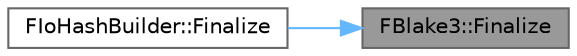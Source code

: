 digraph "FBlake3::Finalize"
{
 // INTERACTIVE_SVG=YES
 // LATEX_PDF_SIZE
  bgcolor="transparent";
  edge [fontname=Helvetica,fontsize=10,labelfontname=Helvetica,labelfontsize=10];
  node [fontname=Helvetica,fontsize=10,shape=box,height=0.2,width=0.4];
  rankdir="RL";
  Node1 [id="Node000001",label="FBlake3::Finalize",height=0.2,width=0.4,color="gray40", fillcolor="grey60", style="filled", fontcolor="black",tooltip="Finalize the hash of the input data."];
  Node1 -> Node2 [id="edge1_Node000001_Node000002",dir="back",color="steelblue1",style="solid",tooltip=" "];
  Node2 [id="Node000002",label="FIoHashBuilder::Finalize",height=0.2,width=0.4,color="grey40", fillcolor="white", style="filled",URL="$d6/d94/classFIoHashBuilder.html#a9823deee5131c04e2550004f2b1edb2b",tooltip="Finalize the hash of the input data."];
}
